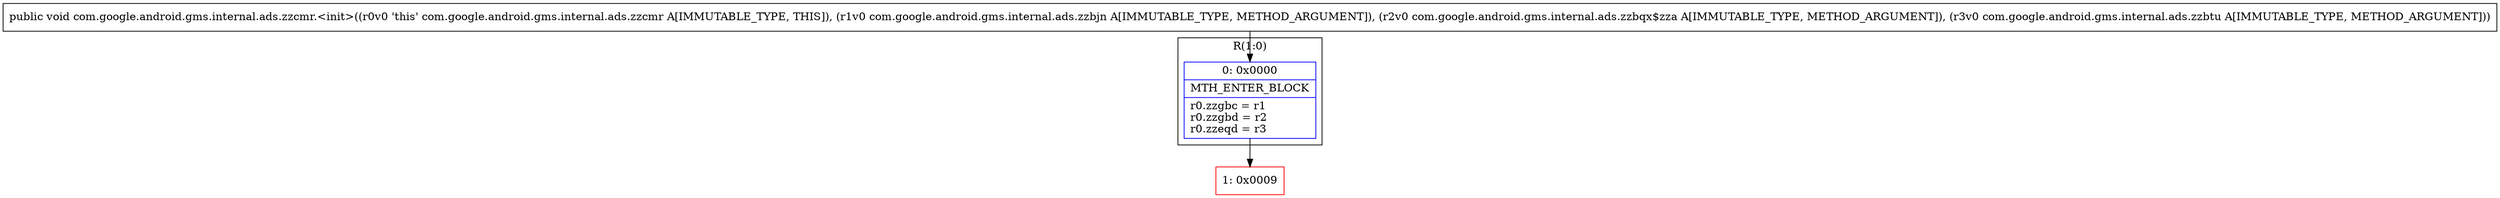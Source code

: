 digraph "CFG forcom.google.android.gms.internal.ads.zzcmr.\<init\>(Lcom\/google\/android\/gms\/internal\/ads\/zzbjn;Lcom\/google\/android\/gms\/internal\/ads\/zzbqx$zza;Lcom\/google\/android\/gms\/internal\/ads\/zzbtu;)V" {
subgraph cluster_Region_1309970129 {
label = "R(1:0)";
node [shape=record,color=blue];
Node_0 [shape=record,label="{0\:\ 0x0000|MTH_ENTER_BLOCK\l|r0.zzgbc = r1\lr0.zzgbd = r2\lr0.zzeqd = r3\l}"];
}
Node_1 [shape=record,color=red,label="{1\:\ 0x0009}"];
MethodNode[shape=record,label="{public void com.google.android.gms.internal.ads.zzcmr.\<init\>((r0v0 'this' com.google.android.gms.internal.ads.zzcmr A[IMMUTABLE_TYPE, THIS]), (r1v0 com.google.android.gms.internal.ads.zzbjn A[IMMUTABLE_TYPE, METHOD_ARGUMENT]), (r2v0 com.google.android.gms.internal.ads.zzbqx$zza A[IMMUTABLE_TYPE, METHOD_ARGUMENT]), (r3v0 com.google.android.gms.internal.ads.zzbtu A[IMMUTABLE_TYPE, METHOD_ARGUMENT])) }"];
MethodNode -> Node_0;
Node_0 -> Node_1;
}

